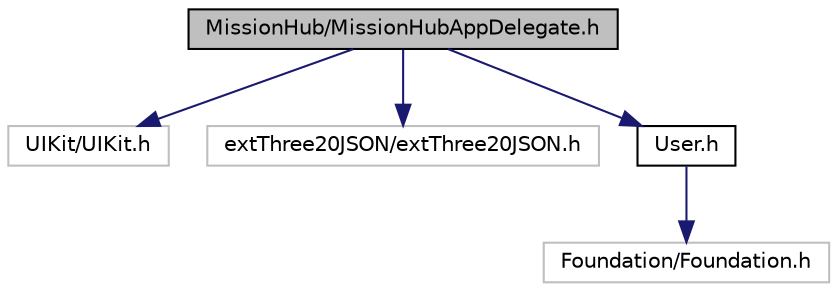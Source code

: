 digraph G
{
  edge [fontname="Helvetica",fontsize="10",labelfontname="Helvetica",labelfontsize="10"];
  node [fontname="Helvetica",fontsize="10",shape=record];
  Node1 [label="MissionHub/MissionHubAppDelegate.h",height=0.2,width=0.4,color="black", fillcolor="grey75", style="filled" fontcolor="black"];
  Node1 -> Node2 [color="midnightblue",fontsize="10",style="solid",fontname="Helvetica"];
  Node2 [label="UIKit/UIKit.h",height=0.2,width=0.4,color="grey75", fillcolor="white", style="filled"];
  Node1 -> Node3 [color="midnightblue",fontsize="10",style="solid",fontname="Helvetica"];
  Node3 [label="extThree20JSON/extThree20JSON.h",height=0.2,width=0.4,color="grey75", fillcolor="white", style="filled"];
  Node1 -> Node4 [color="midnightblue",fontsize="10",style="solid",fontname="Helvetica"];
  Node4 [label="User.h",height=0.2,width=0.4,color="black", fillcolor="white", style="filled",URL="$_user_8h.html"];
  Node4 -> Node5 [color="midnightblue",fontsize="10",style="solid",fontname="Helvetica"];
  Node5 [label="Foundation/Foundation.h",height=0.2,width=0.4,color="grey75", fillcolor="white", style="filled"];
}

